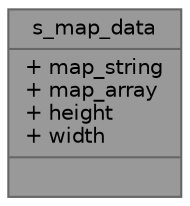 digraph "s_map_data"
{
 // INTERACTIVE_SVG=YES
 // LATEX_PDF_SIZE
  bgcolor="transparent";
  edge [fontname=Helvetica,fontsize=10,labelfontname=Helvetica,labelfontsize=10];
  node [fontname=Helvetica,fontsize=10,shape=box,height=0.2,width=0.4];
  Node1 [shape=record,label="{s_map_data\n|+ map_string\l+ map_array\l+ height\l+ width\l|}",height=0.2,width=0.4,color="gray40", fillcolor="grey60", style="filled", fontcolor="black",tooltip=" "];
}
